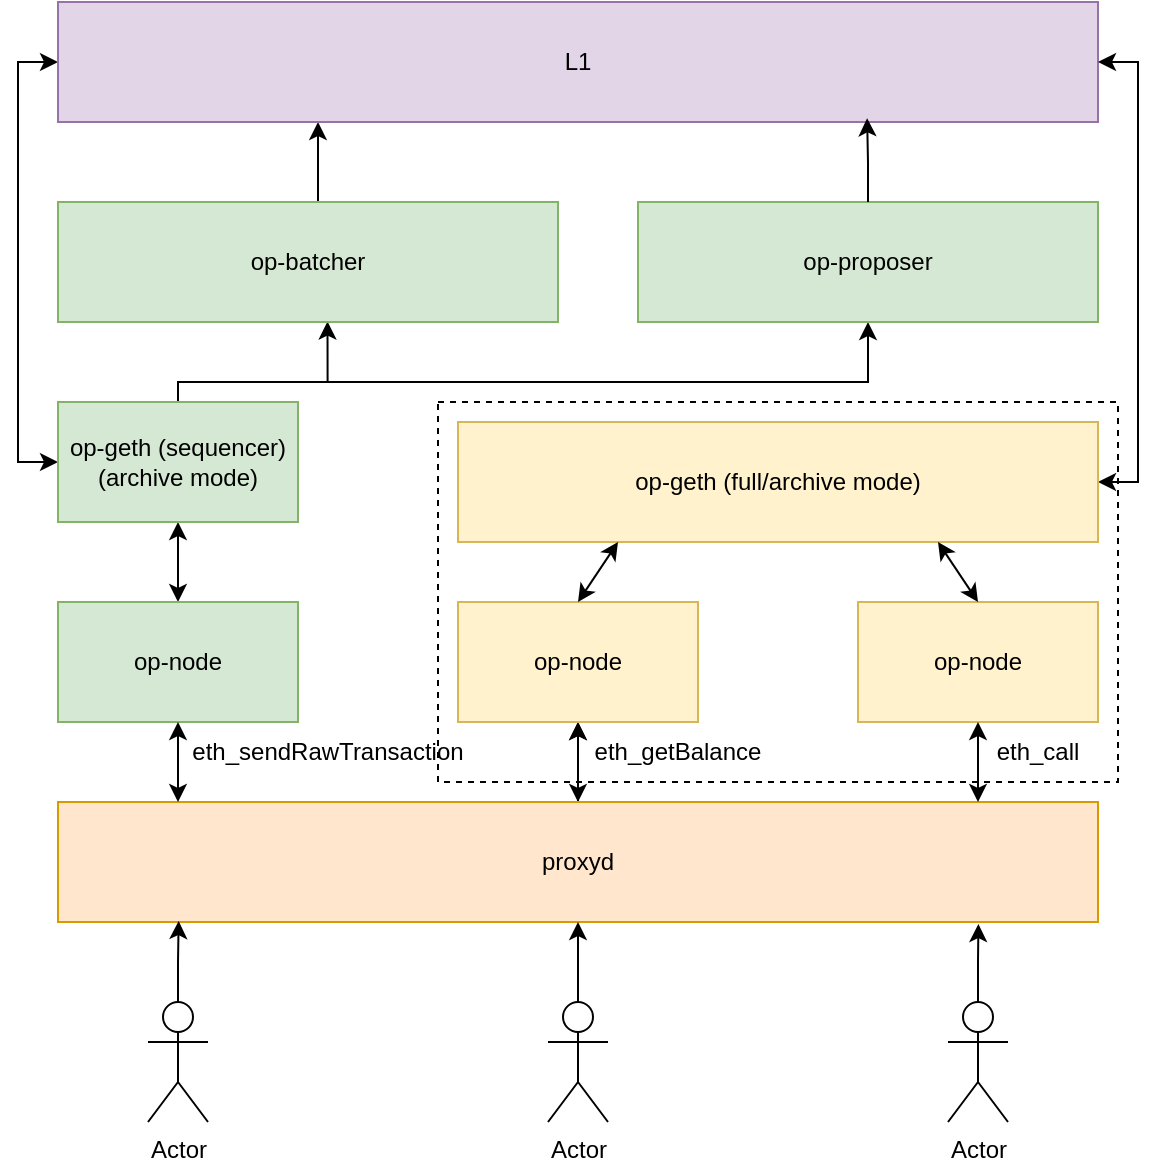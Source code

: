 <mxfile version="24.7.17">
  <diagram name="Page-1" id="v291Cr82BWFTUBnK_NPK">
    <mxGraphModel dx="912" dy="1776" grid="1" gridSize="10" guides="1" tooltips="1" connect="1" arrows="1" fold="1" page="1" pageScale="1" pageWidth="850" pageHeight="1100" math="0" shadow="0">
      <root>
        <mxCell id="0" />
        <mxCell id="1" parent="0" />
        <mxCell id="mtID3ck88sSmsp8Z3kax-44" value="" style="rounded=0;whiteSpace=wrap;html=1;fillColor=none;dashed=1;movable=1;resizable=1;rotatable=1;deletable=1;editable=1;locked=0;connectable=1;" vertex="1" parent="1">
          <mxGeometry x="470" width="340" height="190" as="geometry" />
        </mxCell>
        <mxCell id="mtID3ck88sSmsp8Z3kax-14" value="" style="edgeStyle=orthogonalEdgeStyle;rounded=0;orthogonalLoop=1;jettySize=auto;html=1;" edge="1" parent="1" source="mtID3ck88sSmsp8Z3kax-1" target="mtID3ck88sSmsp8Z3kax-3">
          <mxGeometry relative="1" as="geometry" />
        </mxCell>
        <mxCell id="mtID3ck88sSmsp8Z3kax-31" value="" style="edgeStyle=orthogonalEdgeStyle;rounded=0;orthogonalLoop=1;jettySize=auto;html=1;startArrow=classic;startFill=1;" edge="1" parent="1" source="mtID3ck88sSmsp8Z3kax-1" target="mtID3ck88sSmsp8Z3kax-3">
          <mxGeometry relative="1" as="geometry" />
        </mxCell>
        <mxCell id="mtID3ck88sSmsp8Z3kax-1" value="proxyd" style="rounded=0;whiteSpace=wrap;html=1;fillColor=#ffe6cc;strokeColor=#d79b00;" vertex="1" parent="1">
          <mxGeometry x="280" y="200" width="520" height="60" as="geometry" />
        </mxCell>
        <mxCell id="mtID3ck88sSmsp8Z3kax-13" style="edgeStyle=orthogonalEdgeStyle;rounded=0;orthogonalLoop=1;jettySize=auto;html=1;entryX=0.5;entryY=1;entryDx=0;entryDy=0;startArrow=classic;startFill=1;" edge="1" parent="1" source="mtID3ck88sSmsp8Z3kax-2" target="mtID3ck88sSmsp8Z3kax-5">
          <mxGeometry relative="1" as="geometry" />
        </mxCell>
        <mxCell id="mtID3ck88sSmsp8Z3kax-2" value="op&lt;span style=&quot;background-color: initial;&quot;&gt;-node&lt;/span&gt;" style="rounded=0;whiteSpace=wrap;html=1;fillColor=#d5e8d4;strokeColor=#82b366;" vertex="1" parent="1">
          <mxGeometry x="280" y="100" width="120" height="60" as="geometry" />
        </mxCell>
        <mxCell id="mtID3ck88sSmsp8Z3kax-3" value="op&lt;span style=&quot;background-color: initial;&quot;&gt;-node&lt;/span&gt;" style="rounded=0;whiteSpace=wrap;html=1;fillColor=#fff2cc;strokeColor=#d6b656;" vertex="1" parent="1">
          <mxGeometry x="480" y="100" width="120" height="60" as="geometry" />
        </mxCell>
        <mxCell id="mtID3ck88sSmsp8Z3kax-4" value="op&lt;span style=&quot;background-color: initial;&quot;&gt;-node&lt;/span&gt;" style="rounded=0;whiteSpace=wrap;html=1;fillColor=#fff2cc;strokeColor=#d6b656;" vertex="1" parent="1">
          <mxGeometry x="680" y="100" width="120" height="60" as="geometry" />
        </mxCell>
        <mxCell id="mtID3ck88sSmsp8Z3kax-15" style="edgeStyle=orthogonalEdgeStyle;rounded=0;orthogonalLoop=1;jettySize=auto;html=1;entryX=0.539;entryY=0.996;entryDx=0;entryDy=0;entryPerimeter=0;" edge="1" parent="1" source="mtID3ck88sSmsp8Z3kax-5" target="mtID3ck88sSmsp8Z3kax-6">
          <mxGeometry relative="1" as="geometry">
            <Array as="points">
              <mxPoint x="340" y="-10" />
              <mxPoint x="415" y="-10" />
            </Array>
          </mxGeometry>
        </mxCell>
        <mxCell id="mtID3ck88sSmsp8Z3kax-16" style="edgeStyle=orthogonalEdgeStyle;rounded=0;orthogonalLoop=1;jettySize=auto;html=1;entryX=0.5;entryY=1;entryDx=0;entryDy=0;" edge="1" parent="1" source="mtID3ck88sSmsp8Z3kax-5" target="mtID3ck88sSmsp8Z3kax-7">
          <mxGeometry relative="1" as="geometry">
            <Array as="points">
              <mxPoint x="340" y="-10" />
              <mxPoint x="685" y="-10" />
            </Array>
          </mxGeometry>
        </mxCell>
        <mxCell id="mtID3ck88sSmsp8Z3kax-43" style="edgeStyle=orthogonalEdgeStyle;rounded=0;orthogonalLoop=1;jettySize=auto;html=1;entryX=0;entryY=0.5;entryDx=0;entryDy=0;startArrow=classic;startFill=1;" edge="1" parent="1" source="mtID3ck88sSmsp8Z3kax-5" target="mtID3ck88sSmsp8Z3kax-8">
          <mxGeometry relative="1" as="geometry">
            <Array as="points">
              <mxPoint x="260" y="30" />
              <mxPoint x="260" y="-170" />
            </Array>
          </mxGeometry>
        </mxCell>
        <mxCell id="mtID3ck88sSmsp8Z3kax-5" value="op-geth (sequencer) (archive mode)" style="rounded=0;whiteSpace=wrap;html=1;fillColor=#d5e8d4;strokeColor=#82b366;" vertex="1" parent="1">
          <mxGeometry x="280" width="120" height="60" as="geometry" />
        </mxCell>
        <mxCell id="mtID3ck88sSmsp8Z3kax-21" style="edgeStyle=orthogonalEdgeStyle;rounded=0;orthogonalLoop=1;jettySize=auto;html=1;entryX=0.25;entryY=1;entryDx=0;entryDy=0;" edge="1" parent="1" source="mtID3ck88sSmsp8Z3kax-6" target="mtID3ck88sSmsp8Z3kax-8">
          <mxGeometry relative="1" as="geometry">
            <Array as="points">
              <mxPoint x="410" y="-110" />
              <mxPoint x="410" y="-110" />
            </Array>
          </mxGeometry>
        </mxCell>
        <mxCell id="mtID3ck88sSmsp8Z3kax-6" value="op-batcher" style="rounded=0;whiteSpace=wrap;html=1;fillColor=#d5e8d4;strokeColor=#82b366;" vertex="1" parent="1">
          <mxGeometry x="280" y="-100" width="250" height="60" as="geometry" />
        </mxCell>
        <mxCell id="mtID3ck88sSmsp8Z3kax-7" value="op-proposer" style="rounded=0;whiteSpace=wrap;html=1;fillColor=#d5e8d4;strokeColor=#82b366;" vertex="1" parent="1">
          <mxGeometry x="570" y="-100" width="230" height="60" as="geometry" />
        </mxCell>
        <mxCell id="mtID3ck88sSmsp8Z3kax-8" value="L1" style="rounded=0;whiteSpace=wrap;html=1;fillColor=#e1d5e7;strokeColor=#9673a6;" vertex="1" parent="1">
          <mxGeometry x="280" y="-200" width="520" height="60" as="geometry" />
        </mxCell>
        <mxCell id="mtID3ck88sSmsp8Z3kax-9" value="" style="endArrow=classic;html=1;rounded=0;entryX=0.5;entryY=1;entryDx=0;entryDy=0;startArrow=classic;startFill=1;" edge="1" parent="1" target="mtID3ck88sSmsp8Z3kax-2">
          <mxGeometry width="50" height="50" relative="1" as="geometry">
            <mxPoint x="340" y="200" as="sourcePoint" />
            <mxPoint x="640" y="30" as="targetPoint" />
          </mxGeometry>
        </mxCell>
        <mxCell id="mtID3ck88sSmsp8Z3kax-11" value="" style="endArrow=classic;html=1;rounded=0;entryX=0.5;entryY=1;entryDx=0;entryDy=0;startArrow=classic;startFill=1;" edge="1" parent="1" target="mtID3ck88sSmsp8Z3kax-4">
          <mxGeometry width="50" height="50" relative="1" as="geometry">
            <mxPoint x="740" y="200" as="sourcePoint" />
            <mxPoint x="739.62" y="171" as="targetPoint" />
          </mxGeometry>
        </mxCell>
        <mxCell id="mtID3ck88sSmsp8Z3kax-23" style="edgeStyle=orthogonalEdgeStyle;rounded=0;orthogonalLoop=1;jettySize=auto;html=1;entryX=0.778;entryY=0.969;entryDx=0;entryDy=0;entryPerimeter=0;" edge="1" parent="1" source="mtID3ck88sSmsp8Z3kax-7" target="mtID3ck88sSmsp8Z3kax-8">
          <mxGeometry relative="1" as="geometry" />
        </mxCell>
        <mxCell id="mtID3ck88sSmsp8Z3kax-42" style="edgeStyle=orthogonalEdgeStyle;rounded=0;orthogonalLoop=1;jettySize=auto;html=1;entryX=1;entryY=0.5;entryDx=0;entryDy=0;startArrow=classic;startFill=1;" edge="1" parent="1" source="mtID3ck88sSmsp8Z3kax-26" target="mtID3ck88sSmsp8Z3kax-8">
          <mxGeometry relative="1" as="geometry">
            <Array as="points">
              <mxPoint x="820" y="40" />
              <mxPoint x="820" y="-170" />
            </Array>
          </mxGeometry>
        </mxCell>
        <mxCell id="mtID3ck88sSmsp8Z3kax-26" value="op-geth (full/archive mode)" style="rounded=0;whiteSpace=wrap;html=1;fillColor=#fff2cc;strokeColor=#d6b656;" vertex="1" parent="1">
          <mxGeometry x="480" y="10" width="320" height="60" as="geometry" />
        </mxCell>
        <mxCell id="mtID3ck88sSmsp8Z3kax-28" value="" style="endArrow=classic;startArrow=classic;html=1;rounded=0;entryX=0.25;entryY=1;entryDx=0;entryDy=0;" edge="1" parent="1" target="mtID3ck88sSmsp8Z3kax-26">
          <mxGeometry width="50" height="50" relative="1" as="geometry">
            <mxPoint x="540" y="100" as="sourcePoint" />
            <mxPoint x="590" y="50" as="targetPoint" />
          </mxGeometry>
        </mxCell>
        <mxCell id="mtID3ck88sSmsp8Z3kax-29" value="" style="endArrow=classic;startArrow=classic;html=1;rounded=0;entryX=0.75;entryY=1;entryDx=0;entryDy=0;" edge="1" parent="1" target="mtID3ck88sSmsp8Z3kax-26">
          <mxGeometry width="50" height="50" relative="1" as="geometry">
            <mxPoint x="740" y="100" as="sourcePoint" />
            <mxPoint x="760" y="70" as="targetPoint" />
          </mxGeometry>
        </mxCell>
        <mxCell id="mtID3ck88sSmsp8Z3kax-32" value="eth_call" style="text;html=1;align=center;verticalAlign=middle;whiteSpace=wrap;rounded=0;" vertex="1" parent="1">
          <mxGeometry x="740" y="160" width="60" height="30" as="geometry" />
        </mxCell>
        <mxCell id="mtID3ck88sSmsp8Z3kax-33" value="eth_getBalance" style="text;html=1;align=center;verticalAlign=middle;whiteSpace=wrap;rounded=0;" vertex="1" parent="1">
          <mxGeometry x="540" y="160" width="100" height="30" as="geometry" />
        </mxCell>
        <mxCell id="mtID3ck88sSmsp8Z3kax-34" value="eth_sendRawTransaction" style="text;html=1;align=center;verticalAlign=middle;whiteSpace=wrap;rounded=0;" vertex="1" parent="1">
          <mxGeometry x="340" y="160" width="150" height="30" as="geometry" />
        </mxCell>
        <mxCell id="mtID3ck88sSmsp8Z3kax-35" value="Actor" style="shape=umlActor;verticalLabelPosition=bottom;verticalAlign=top;html=1;outlineConnect=0;" vertex="1" parent="1">
          <mxGeometry x="325" y="300" width="30" height="60" as="geometry" />
        </mxCell>
        <mxCell id="mtID3ck88sSmsp8Z3kax-40" style="edgeStyle=orthogonalEdgeStyle;rounded=0;orthogonalLoop=1;jettySize=auto;html=1;" edge="1" parent="1" source="mtID3ck88sSmsp8Z3kax-36" target="mtID3ck88sSmsp8Z3kax-1">
          <mxGeometry relative="1" as="geometry" />
        </mxCell>
        <mxCell id="mtID3ck88sSmsp8Z3kax-36" value="Actor" style="shape=umlActor;verticalLabelPosition=bottom;verticalAlign=top;html=1;outlineConnect=0;" vertex="1" parent="1">
          <mxGeometry x="525" y="300" width="30" height="60" as="geometry" />
        </mxCell>
        <mxCell id="mtID3ck88sSmsp8Z3kax-37" value="Actor" style="shape=umlActor;verticalLabelPosition=bottom;verticalAlign=top;html=1;outlineConnect=0;" vertex="1" parent="1">
          <mxGeometry x="725" y="300" width="30" height="60" as="geometry" />
        </mxCell>
        <mxCell id="mtID3ck88sSmsp8Z3kax-39" style="edgeStyle=orthogonalEdgeStyle;rounded=0;orthogonalLoop=1;jettySize=auto;html=1;entryX=0.885;entryY=1.017;entryDx=0;entryDy=0;entryPerimeter=0;" edge="1" parent="1" source="mtID3ck88sSmsp8Z3kax-37" target="mtID3ck88sSmsp8Z3kax-1">
          <mxGeometry relative="1" as="geometry" />
        </mxCell>
        <mxCell id="mtID3ck88sSmsp8Z3kax-41" style="edgeStyle=orthogonalEdgeStyle;rounded=0;orthogonalLoop=1;jettySize=auto;html=1;entryX=0.116;entryY=0.992;entryDx=0;entryDy=0;entryPerimeter=0;" edge="1" parent="1" source="mtID3ck88sSmsp8Z3kax-35" target="mtID3ck88sSmsp8Z3kax-1">
          <mxGeometry relative="1" as="geometry" />
        </mxCell>
      </root>
    </mxGraphModel>
  </diagram>
</mxfile>
